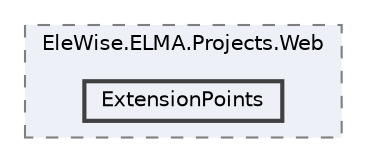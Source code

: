 digraph "Web/Modules/EleWise.ELMA.Projects.Web/ExtensionPoints"
{
 // LATEX_PDF_SIZE
  bgcolor="transparent";
  edge [fontname=Helvetica,fontsize=10,labelfontname=Helvetica,labelfontsize=10];
  node [fontname=Helvetica,fontsize=10,shape=box,height=0.2,width=0.4];
  compound=true
  subgraph clusterdir_23a6f94d21080c87fc1e38cbb81deb77 {
    graph [ bgcolor="#edf0f7", pencolor="grey50", label="EleWise.ELMA.Projects.Web", fontname=Helvetica,fontsize=10 style="filled,dashed", URL="dir_23a6f94d21080c87fc1e38cbb81deb77.html",tooltip=""]
  dir_cd6a5528cba80f2df5c0470ffab8f77a [label="ExtensionPoints", fillcolor="#edf0f7", color="grey25", style="filled,bold", URL="dir_cd6a5528cba80f2df5c0470ffab8f77a.html",tooltip=""];
  }
}

